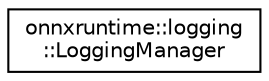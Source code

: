 digraph "Graphical Class Hierarchy"
{
  edge [fontname="Helvetica",fontsize="10",labelfontname="Helvetica",labelfontsize="10"];
  node [fontname="Helvetica",fontsize="10",shape=record];
  rankdir="LR";
  Node0 [label="onnxruntime::logging\l::LoggingManager",height=0.2,width=0.4,color="black", fillcolor="white", style="filled",URL="$classonnxruntime_1_1logging_1_1LoggingManager.html",tooltip="The logging manager. Owns the log sink and potentially provides a default Logger instance. Provides filtering based on a minimum LogSeverity level, and of messages with DataType::User if enabled. "];
}
